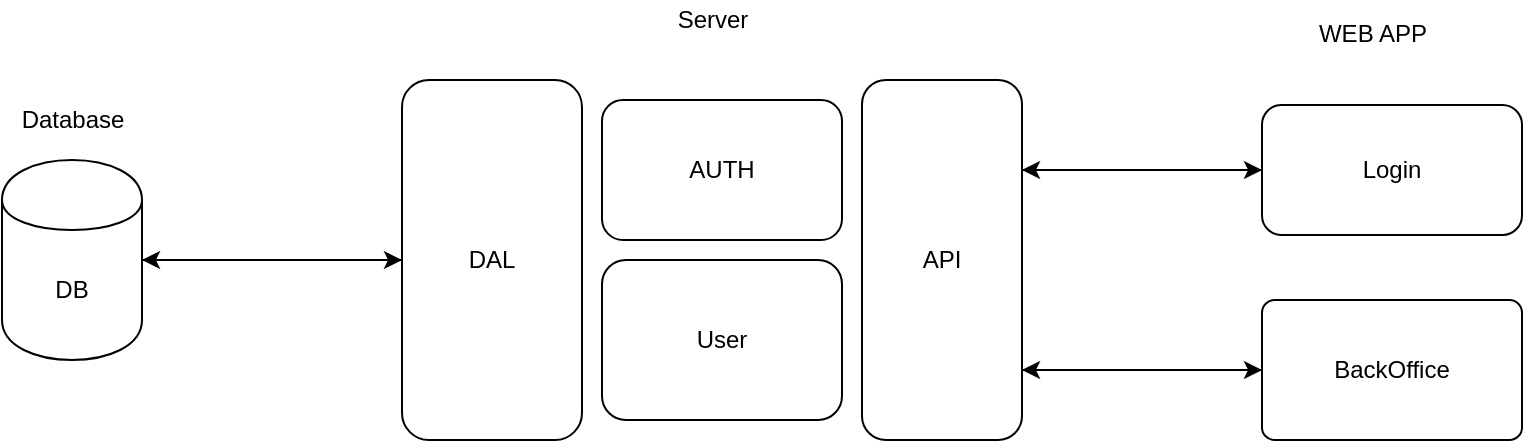 <mxfile version="12.8.3" type="device"><diagram id="CZ8Apa7bAQG3Fy-uKbkU" name="Page-1"><mxGraphModel dx="868" dy="401" grid="1" gridSize="10" guides="1" tooltips="1" connect="1" arrows="1" fold="1" page="1" pageScale="1" pageWidth="827" pageHeight="1169" math="0" shadow="0"><root><mxCell id="0"/><mxCell id="1" parent="0"/><mxCell id="lla8V1XanBTgtvIgEbnn-26" style="edgeStyle=orthogonalEdgeStyle;rounded=0;orthogonalLoop=1;jettySize=auto;html=1;entryX=0;entryY=0.5;entryDx=0;entryDy=0;exitX=0.988;exitY=0.8;exitDx=0;exitDy=0;exitPerimeter=0;" edge="1" parent="1" source="lla8V1XanBTgtvIgEbnn-6" target="lla8V1XanBTgtvIgEbnn-21"><mxGeometry relative="1" as="geometry"><Array as="points"><mxPoint x="529" y="365"/></Array></mxGeometry></mxCell><mxCell id="lla8V1XanBTgtvIgEbnn-28" style="edgeStyle=orthogonalEdgeStyle;rounded=0;orthogonalLoop=1;jettySize=auto;html=1;entryX=0;entryY=0.5;entryDx=0;entryDy=0;exitX=1;exitY=0.25;exitDx=0;exitDy=0;" edge="1" parent="1" source="lla8V1XanBTgtvIgEbnn-6" target="lla8V1XanBTgtvIgEbnn-19"><mxGeometry relative="1" as="geometry"/></mxCell><mxCell id="lla8V1XanBTgtvIgEbnn-6" value="API" style="rounded=1;whiteSpace=wrap;html=1;" vertex="1" parent="1"><mxGeometry x="450" y="220" width="80" height="180" as="geometry"/></mxCell><mxCell id="lla8V1XanBTgtvIgEbnn-9" value="AUTH" style="rounded=1;whiteSpace=wrap;html=1;" vertex="1" parent="1"><mxGeometry x="320" y="230" width="120" height="70" as="geometry"/></mxCell><mxCell id="lla8V1XanBTgtvIgEbnn-10" value="User" style="rounded=1;whiteSpace=wrap;html=1;" vertex="1" parent="1"><mxGeometry x="320" y="310" width="120" height="80" as="geometry"/></mxCell><mxCell id="lla8V1XanBTgtvIgEbnn-16" style="edgeStyle=orthogonalEdgeStyle;rounded=0;orthogonalLoop=1;jettySize=auto;html=1;entryX=1;entryY=0.5;entryDx=0;entryDy=0;" edge="1" parent="1" source="lla8V1XanBTgtvIgEbnn-12" target="lla8V1XanBTgtvIgEbnn-13"><mxGeometry relative="1" as="geometry"/></mxCell><mxCell id="lla8V1XanBTgtvIgEbnn-12" value="DAL" style="rounded=1;whiteSpace=wrap;html=1;" vertex="1" parent="1"><mxGeometry x="220" y="220" width="90" height="180" as="geometry"/></mxCell><mxCell id="lla8V1XanBTgtvIgEbnn-15" style="edgeStyle=orthogonalEdgeStyle;rounded=0;orthogonalLoop=1;jettySize=auto;html=1;entryX=0;entryY=0.5;entryDx=0;entryDy=0;" edge="1" parent="1" source="lla8V1XanBTgtvIgEbnn-13" target="lla8V1XanBTgtvIgEbnn-12"><mxGeometry relative="1" as="geometry"/></mxCell><mxCell id="lla8V1XanBTgtvIgEbnn-13" value="DB" style="shape=cylinder;whiteSpace=wrap;html=1;boundedLbl=1;backgroundOutline=1;" vertex="1" parent="1"><mxGeometry x="20" y="260" width="70" height="100" as="geometry"/></mxCell><mxCell id="lla8V1XanBTgtvIgEbnn-14" value="Database" style="text;html=1;align=center;verticalAlign=middle;resizable=0;points=[];autosize=1;" vertex="1" parent="1"><mxGeometry x="20" y="230" width="70" height="20" as="geometry"/></mxCell><mxCell id="lla8V1XanBTgtvIgEbnn-17" value="Server" style="text;html=1;align=center;verticalAlign=middle;resizable=0;points=[];autosize=1;" vertex="1" parent="1"><mxGeometry x="350" y="180" width="50" height="20" as="geometry"/></mxCell><mxCell id="lla8V1XanBTgtvIgEbnn-18" value="WEB APP" style="text;html=1;align=center;verticalAlign=middle;resizable=0;points=[];autosize=1;" vertex="1" parent="1"><mxGeometry x="670" y="187" width="70" height="20" as="geometry"/></mxCell><mxCell id="lla8V1XanBTgtvIgEbnn-24" style="edgeStyle=orthogonalEdgeStyle;rounded=0;orthogonalLoop=1;jettySize=auto;html=1;entryX=1;entryY=0.25;entryDx=0;entryDy=0;" edge="1" parent="1" source="lla8V1XanBTgtvIgEbnn-19" target="lla8V1XanBTgtvIgEbnn-6"><mxGeometry relative="1" as="geometry"/></mxCell><mxCell id="lla8V1XanBTgtvIgEbnn-19" value="Login" style="rounded=1;whiteSpace=wrap;html=1;" vertex="1" parent="1"><mxGeometry x="650" y="232.5" width="130" height="65" as="geometry"/></mxCell><mxCell id="lla8V1XanBTgtvIgEbnn-27" style="edgeStyle=orthogonalEdgeStyle;rounded=0;orthogonalLoop=1;jettySize=auto;html=1;" edge="1" parent="1" source="lla8V1XanBTgtvIgEbnn-21"><mxGeometry relative="1" as="geometry"><mxPoint x="530" y="365" as="targetPoint"/></mxGeometry></mxCell><mxCell id="lla8V1XanBTgtvIgEbnn-21" value="BackOffice" style="rounded=1;whiteSpace=wrap;html=1;arcSize=9;" vertex="1" parent="1"><mxGeometry x="650" y="330" width="130" height="70" as="geometry"/></mxCell></root></mxGraphModel></diagram></mxfile>